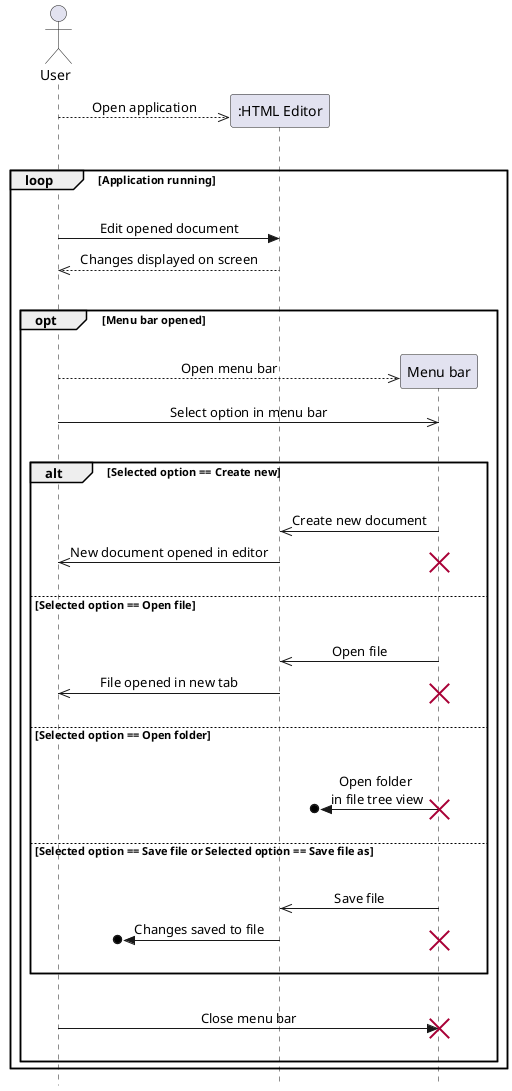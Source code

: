 @startuml code_editing_seq_diagram

skinparam style strictuml
skinparam sequenceMessageAlign center

actor "User" as user

create ":HTML Editor" as editor
user -->> editor :Open application

|||
loop Application running
|||

    user -> editor : Edit opened document
    user <<-- editor : Changes displayed on screen

    |||
    opt Menu bar opened
    |||
        
        create "Menu bar" as bar
        user -->> bar : Open menu bar
        user ->> bar : Select option in menu bar

        |||
        alt Selected option == Create new
        |||

            editor <<- bar : Create new document
            user <<- editor : New document opened in editor

            destroy bar

        |||
        else Selected option == Open file
        |||

            editor <<- bar : Open file
            user <<- editor : File opened in new tab
            destroy bar

        |||
        else Selected option == Open folder
        |||

            ?o<- bar : Open folder \nin file tree view
            destroy bar

        |||
        else Selected option == Save file or Selected option == Save file as
        |||

            editor <<- bar : Save file
            ?o<- editor  : Changes saved to file
            destroy bar

        |||
        end
        |||

        user -> bar : Close menu bar
        destroy bar

    |||
    end

end

@enduml